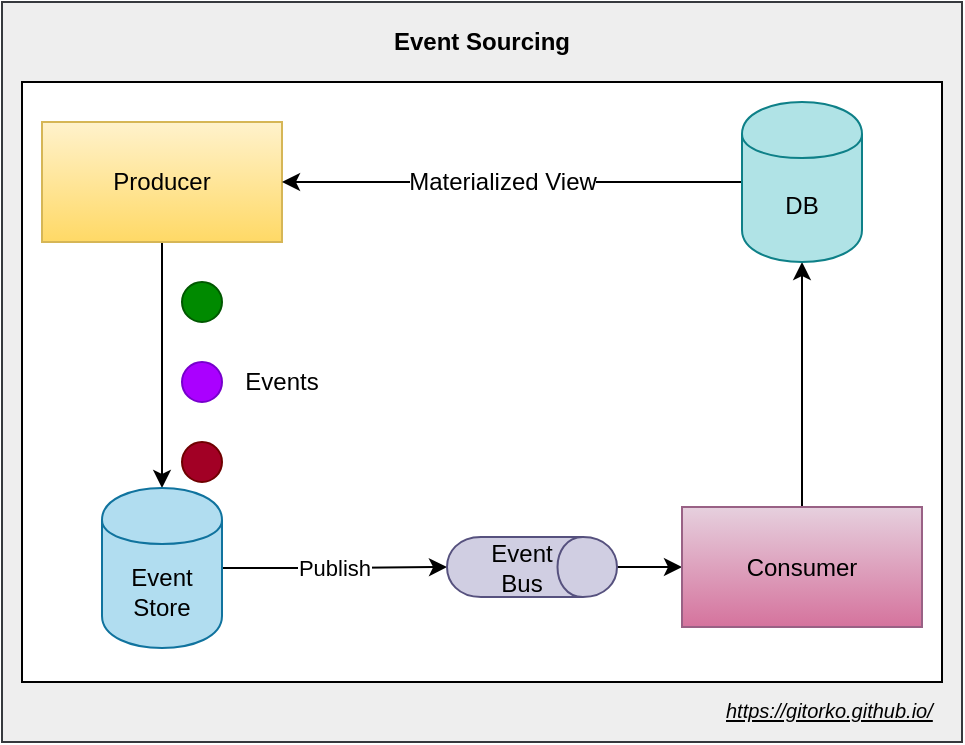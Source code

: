 <mxfile version="12.6.5" type="device"><diagram id="Jrw8npOmmiQtPzQh-89z" name="Page-1"><mxGraphModel dx="1106" dy="852" grid="1" gridSize="10" guides="1" tooltips="1" connect="1" arrows="1" fold="1" page="1" pageScale="1" pageWidth="500" pageHeight="1200" math="0" shadow="0"><root><mxCell id="0"/><mxCell id="1" parent="0"/><mxCell id="nh1P4jbasbyCrb6zMIj8-18" value="" style="rounded=0;whiteSpace=wrap;html=1;fillColor=#eeeeee;strokeColor=#36393d;" vertex="1" parent="1"><mxGeometry x="10" y="80" width="480" height="370" as="geometry"/></mxCell><mxCell id="nh1P4jbasbyCrb6zMIj8-17" value="" style="rounded=0;whiteSpace=wrap;html=1;" vertex="1" parent="1"><mxGeometry x="20" y="120" width="460" height="300" as="geometry"/></mxCell><mxCell id="nh1P4jbasbyCrb6zMIj8-3" style="edgeStyle=orthogonalEdgeStyle;rounded=0;orthogonalLoop=1;jettySize=auto;html=1;" edge="1" parent="1" source="nh1P4jbasbyCrb6zMIj8-1" target="nh1P4jbasbyCrb6zMIj8-2"><mxGeometry relative="1" as="geometry"/></mxCell><mxCell id="nh1P4jbasbyCrb6zMIj8-1" value="Producer" style="rounded=0;whiteSpace=wrap;html=1;gradientColor=#ffd966;fillColor=#fff2cc;strokeColor=#d6b656;" vertex="1" parent="1"><mxGeometry x="30" y="140" width="120" height="60" as="geometry"/></mxCell><mxCell id="nh1P4jbasbyCrb6zMIj8-6" value="Publish" style="edgeStyle=orthogonalEdgeStyle;rounded=0;orthogonalLoop=1;jettySize=auto;html=1;exitX=1;exitY=0.5;exitDx=0;exitDy=0;entryX=0.5;entryY=1;entryDx=0;entryDy=0;" edge="1" parent="1" source="nh1P4jbasbyCrb6zMIj8-2" target="nh1P4jbasbyCrb6zMIj8-4"><mxGeometry relative="1" as="geometry"><mxPoint x="162.5" y="362.5" as="targetPoint"/></mxGeometry></mxCell><mxCell id="nh1P4jbasbyCrb6zMIj8-2" value="Event Store" style="shape=cylinder;whiteSpace=wrap;html=1;boundedLbl=1;backgroundOutline=1;fillColor=#b1ddf0;strokeColor=#10739e;" vertex="1" parent="1"><mxGeometry x="60" y="323" width="60" height="80" as="geometry"/></mxCell><mxCell id="nh1P4jbasbyCrb6zMIj8-8" value="" style="edgeStyle=orthogonalEdgeStyle;rounded=0;orthogonalLoop=1;jettySize=auto;html=1;" edge="1" parent="1" source="nh1P4jbasbyCrb6zMIj8-4" target="nh1P4jbasbyCrb6zMIj8-7"><mxGeometry relative="1" as="geometry"/></mxCell><mxCell id="nh1P4jbasbyCrb6zMIj8-4" value="" style="shape=cylinder;whiteSpace=wrap;html=1;boundedLbl=1;backgroundOutline=1;rotation=90;fillColor=#d0cee2;strokeColor=#56517e;" vertex="1" parent="1"><mxGeometry x="260" y="320" width="30" height="85" as="geometry"/></mxCell><mxCell id="nh1P4jbasbyCrb6zMIj8-5" value="Event Bus" style="text;html=1;strokeColor=none;fillColor=none;align=center;verticalAlign=middle;whiteSpace=wrap;rounded=0;" vertex="1" parent="1"><mxGeometry x="250" y="353" width="40" height="20" as="geometry"/></mxCell><mxCell id="nh1P4jbasbyCrb6zMIj8-13" style="edgeStyle=orthogonalEdgeStyle;rounded=0;orthogonalLoop=1;jettySize=auto;html=1;entryX=0.5;entryY=1;entryDx=0;entryDy=0;" edge="1" parent="1" source="nh1P4jbasbyCrb6zMIj8-7" target="nh1P4jbasbyCrb6zMIj8-12"><mxGeometry relative="1" as="geometry"/></mxCell><mxCell id="nh1P4jbasbyCrb6zMIj8-7" value="Consumer" style="rounded=0;whiteSpace=wrap;html=1;gradientColor=#d5739d;fillColor=#e6d0de;strokeColor=#996185;" vertex="1" parent="1"><mxGeometry x="350" y="332.5" width="120" height="60" as="geometry"/></mxCell><mxCell id="nh1P4jbasbyCrb6zMIj8-9" value="" style="ellipse;whiteSpace=wrap;html=1;aspect=fixed;fillColor=#008a00;strokeColor=#005700;fontColor=#ffffff;" vertex="1" parent="1"><mxGeometry x="100" y="220" width="20" height="20" as="geometry"/></mxCell><mxCell id="nh1P4jbasbyCrb6zMIj8-10" value="" style="ellipse;whiteSpace=wrap;html=1;aspect=fixed;fillColor=#aa00ff;strokeColor=#7700CC;fontColor=#ffffff;" vertex="1" parent="1"><mxGeometry x="100" y="260" width="20" height="20" as="geometry"/></mxCell><mxCell id="nh1P4jbasbyCrb6zMIj8-11" value="" style="ellipse;whiteSpace=wrap;html=1;aspect=fixed;fillColor=#a20025;strokeColor=#6F0000;fontColor=#ffffff;" vertex="1" parent="1"><mxGeometry x="100" y="300" width="20" height="20" as="geometry"/></mxCell><mxCell id="nh1P4jbasbyCrb6zMIj8-15" style="edgeStyle=orthogonalEdgeStyle;rounded=0;orthogonalLoop=1;jettySize=auto;html=1;entryX=1;entryY=0.5;entryDx=0;entryDy=0;" edge="1" parent="1" source="nh1P4jbasbyCrb6zMIj8-12" target="nh1P4jbasbyCrb6zMIj8-1"><mxGeometry relative="1" as="geometry"/></mxCell><mxCell id="nh1P4jbasbyCrb6zMIj8-16" value="Materialized View" style="text;html=1;align=center;verticalAlign=middle;resizable=0;points=[];labelBackgroundColor=#ffffff;" vertex="1" connectable="0" parent="nh1P4jbasbyCrb6zMIj8-15"><mxGeometry x="0.252" y="1" relative="1" as="geometry"><mxPoint x="24" y="-1" as="offset"/></mxGeometry></mxCell><mxCell id="nh1P4jbasbyCrb6zMIj8-12" value="DB" style="shape=cylinder;whiteSpace=wrap;html=1;boundedLbl=1;backgroundOutline=1;fillColor=#b0e3e6;strokeColor=#0e8088;" vertex="1" parent="1"><mxGeometry x="380" y="130" width="60" height="80" as="geometry"/></mxCell><mxCell id="nh1P4jbasbyCrb6zMIj8-14" value="Events" style="text;html=1;strokeColor=none;fillColor=none;align=center;verticalAlign=middle;whiteSpace=wrap;rounded=0;" vertex="1" parent="1"><mxGeometry x="130" y="260" width="40" height="20" as="geometry"/></mxCell><UserObject label="&lt;i&gt;&lt;u&gt;&lt;font style=&quot;font-size: 10px&quot;&gt;https://gitorko.github.io/&lt;/font&gt;&lt;/u&gt;&lt;/i&gt;" link="https://gitorko.github.io/" id="nh1P4jbasbyCrb6zMIj8-19"><mxCell style="text;html=1;" vertex="1" parent="1"><mxGeometry x="370" y="420" width="110" height="30" as="geometry"/></mxCell></UserObject><mxCell id="nh1P4jbasbyCrb6zMIj8-22" value="Event Sourcing" style="text;html=1;strokeColor=none;fillColor=none;align=center;verticalAlign=middle;whiteSpace=wrap;rounded=0;fontStyle=1" vertex="1" parent="1"><mxGeometry x="205" y="90" width="90" height="20" as="geometry"/></mxCell></root></mxGraphModel></diagram></mxfile>